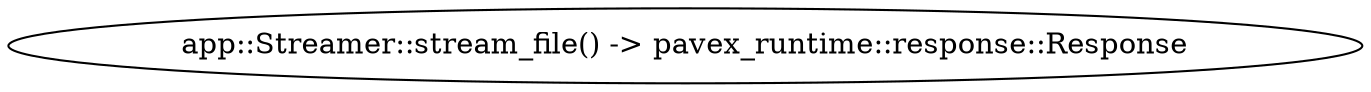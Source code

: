 digraph "/home" {
    0 [ label = "app::Streamer::stream_file() -> pavex_runtime::response::Response"]
}
digraph app_state {
    0 [ label = "crate::ApplicationState() -> crate::ApplicationState"]
}